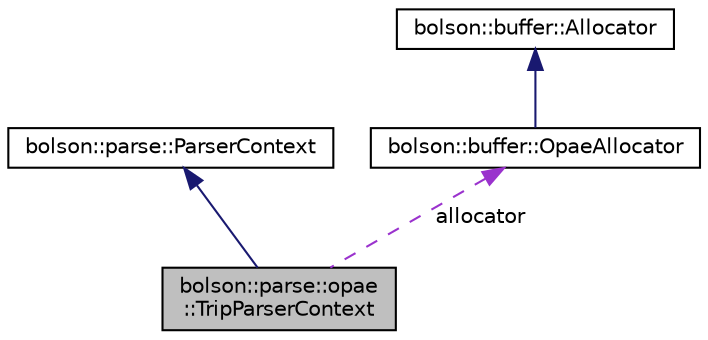 digraph "bolson::parse::opae::TripParserContext"
{
 // LATEX_PDF_SIZE
  edge [fontname="Helvetica",fontsize="10",labelfontname="Helvetica",labelfontsize="10"];
  node [fontname="Helvetica",fontsize="10",shape=record];
  Node1 [label="bolson::parse::opae\l::TripParserContext",height=0.2,width=0.4,color="black", fillcolor="grey75", style="filled", fontcolor="black",tooltip="ParserContext for the trip report schema."];
  Node2 -> Node1 [dir="back",color="midnightblue",fontsize="10",style="solid",fontname="Helvetica"];
  Node2 [label="bolson::parse::ParserContext",height=0.2,width=0.4,color="black", fillcolor="white", style="filled",URL="$classbolson_1_1parse_1_1_parser_context.html",tooltip="Abstract class for implementations to define contexts around parsers."];
  Node3 -> Node1 [dir="back",color="darkorchid3",fontsize="10",style="dashed",label=" allocator" ,fontname="Helvetica"];
  Node3 [label="bolson::buffer::OpaeAllocator",height=0.2,width=0.4,color="black", fillcolor="white", style="filled",URL="$classbolson_1_1buffer_1_1_opae_allocator.html",tooltip="Memory allocator for the Intel OPAE FPGA platform."];
  Node4 -> Node3 [dir="back",color="midnightblue",fontsize="10",style="solid",fontname="Helvetica"];
  Node4 [label="bolson::buffer::Allocator",height=0.2,width=0.4,color="black", fillcolor="white", style="filled",URL="$classbolson_1_1buffer_1_1_allocator.html",tooltip="Abstract class for memory allocators."];
}

